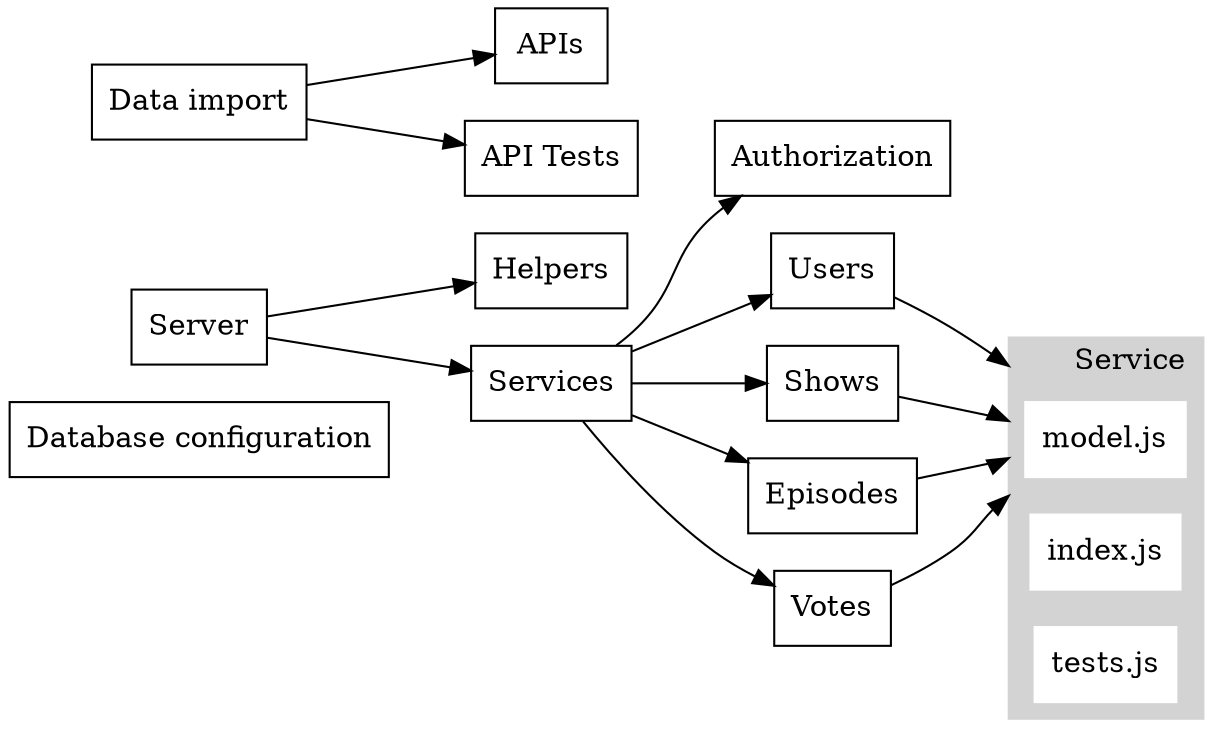 digraph "Code Struktur" {
  node [shape=rectangle];
  rankdir = LR;
  compound = true;
  ratio = 0.6;

  {
    rank = same;
    db [label="Database configuration"];
    server [label="Server"];
    import [label="Data import"];
  }

  {
    rank = same;
    apis [label="APIs"];
    api_tests [label="API Tests"];
  }

  import -> {apis, api_tests};

  {
    rank = same;
    helpers [label="Helpers"];
    services [label="Services"];
  }


  server -> {helpers, services};

  {
    rank = same;
    auth [label="Authorization"];
    users [label="Users"];
    shows [label="Shows"];
    episodes [label="Episodes"];
    votes [label="Votes"];
  }

  services -> {auth, users, shows, episodes, votes};

  subgraph clusterService {
    label = "Service";
    labeljust = r;
    style = filled;
    color = lightgrey;
    node [style=filled, color=white];

    "model.js";
    "index.js";
    "tests.js";
  }

  {users, shows, episodes, votes} -> "model.js" [lhead=clusterService];
}